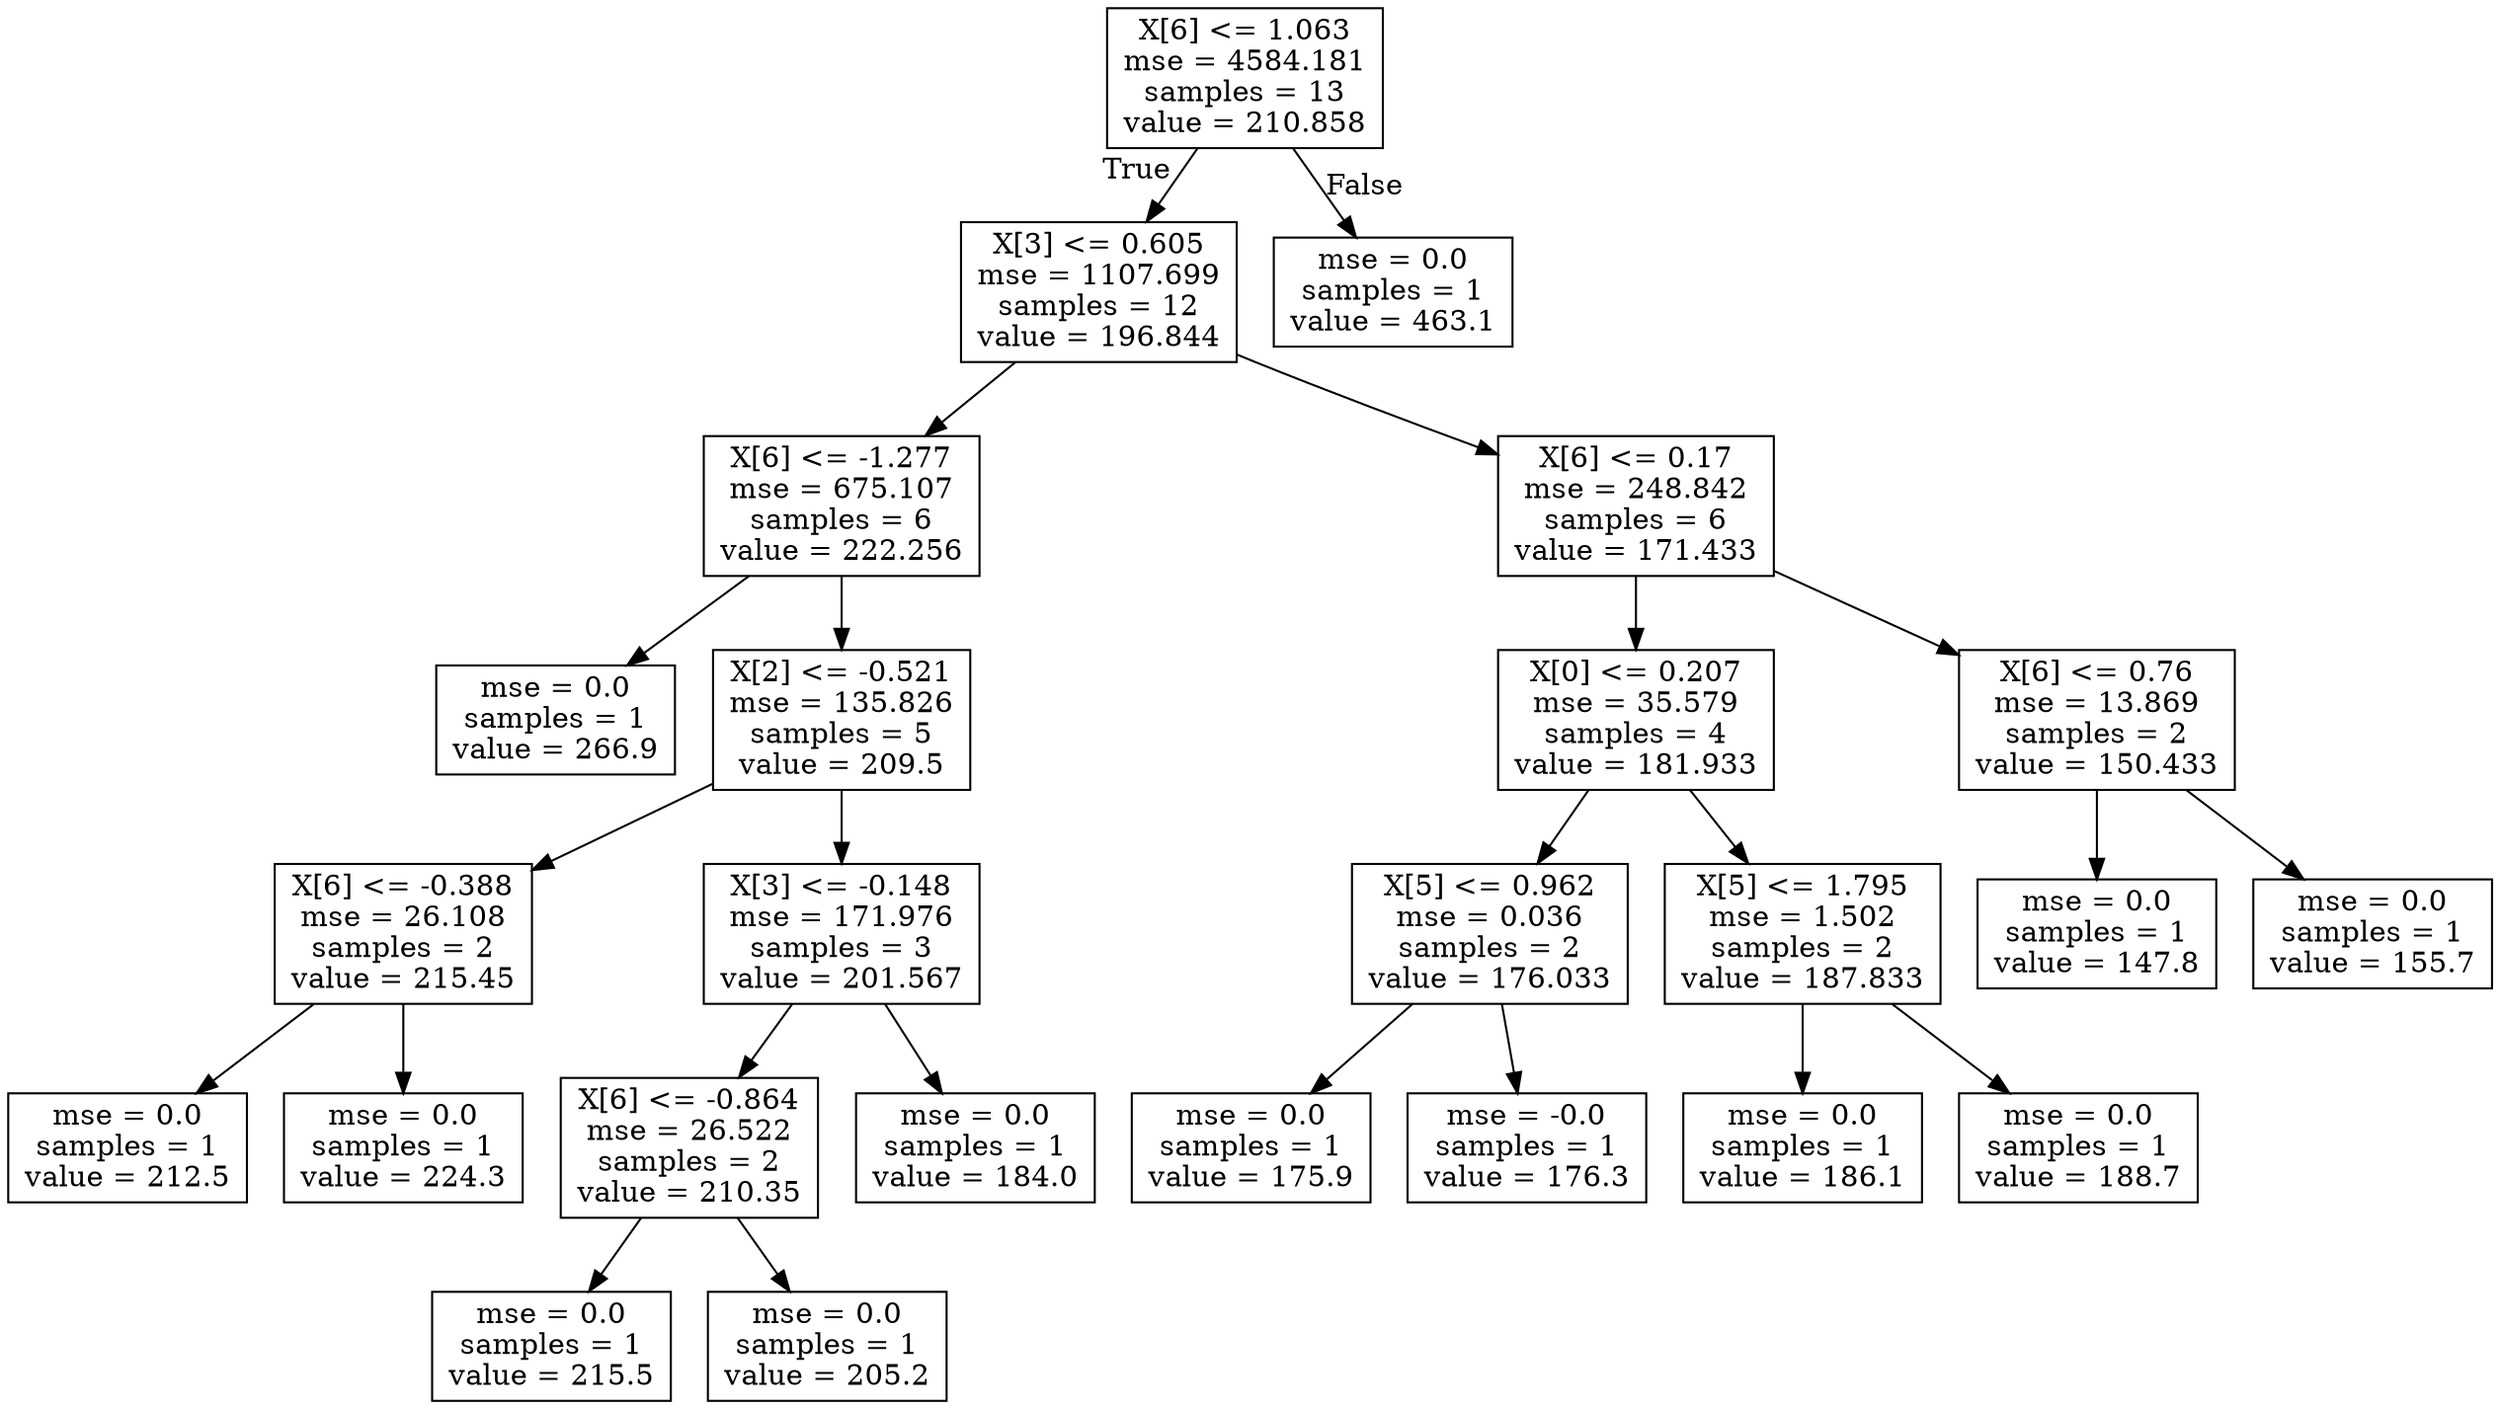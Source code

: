 digraph Tree {
node [shape=box] ;
0 [label="X[6] <= 1.063\nmse = 4584.181\nsamples = 13\nvalue = 210.858"] ;
1 [label="X[3] <= 0.605\nmse = 1107.699\nsamples = 12\nvalue = 196.844"] ;
0 -> 1 [labeldistance=2.5, labelangle=45, headlabel="True"] ;
2 [label="X[6] <= -1.277\nmse = 675.107\nsamples = 6\nvalue = 222.256"] ;
1 -> 2 ;
3 [label="mse = 0.0\nsamples = 1\nvalue = 266.9"] ;
2 -> 3 ;
4 [label="X[2] <= -0.521\nmse = 135.826\nsamples = 5\nvalue = 209.5"] ;
2 -> 4 ;
5 [label="X[6] <= -0.388\nmse = 26.108\nsamples = 2\nvalue = 215.45"] ;
4 -> 5 ;
6 [label="mse = 0.0\nsamples = 1\nvalue = 212.5"] ;
5 -> 6 ;
7 [label="mse = 0.0\nsamples = 1\nvalue = 224.3"] ;
5 -> 7 ;
8 [label="X[3] <= -0.148\nmse = 171.976\nsamples = 3\nvalue = 201.567"] ;
4 -> 8 ;
9 [label="X[6] <= -0.864\nmse = 26.522\nsamples = 2\nvalue = 210.35"] ;
8 -> 9 ;
10 [label="mse = 0.0\nsamples = 1\nvalue = 215.5"] ;
9 -> 10 ;
11 [label="mse = 0.0\nsamples = 1\nvalue = 205.2"] ;
9 -> 11 ;
12 [label="mse = 0.0\nsamples = 1\nvalue = 184.0"] ;
8 -> 12 ;
13 [label="X[6] <= 0.17\nmse = 248.842\nsamples = 6\nvalue = 171.433"] ;
1 -> 13 ;
14 [label="X[0] <= 0.207\nmse = 35.579\nsamples = 4\nvalue = 181.933"] ;
13 -> 14 ;
15 [label="X[5] <= 0.962\nmse = 0.036\nsamples = 2\nvalue = 176.033"] ;
14 -> 15 ;
16 [label="mse = 0.0\nsamples = 1\nvalue = 175.9"] ;
15 -> 16 ;
17 [label="mse = -0.0\nsamples = 1\nvalue = 176.3"] ;
15 -> 17 ;
18 [label="X[5] <= 1.795\nmse = 1.502\nsamples = 2\nvalue = 187.833"] ;
14 -> 18 ;
19 [label="mse = 0.0\nsamples = 1\nvalue = 186.1"] ;
18 -> 19 ;
20 [label="mse = 0.0\nsamples = 1\nvalue = 188.7"] ;
18 -> 20 ;
21 [label="X[6] <= 0.76\nmse = 13.869\nsamples = 2\nvalue = 150.433"] ;
13 -> 21 ;
22 [label="mse = 0.0\nsamples = 1\nvalue = 147.8"] ;
21 -> 22 ;
23 [label="mse = 0.0\nsamples = 1\nvalue = 155.7"] ;
21 -> 23 ;
24 [label="mse = 0.0\nsamples = 1\nvalue = 463.1"] ;
0 -> 24 [labeldistance=2.5, labelangle=-45, headlabel="False"] ;
}